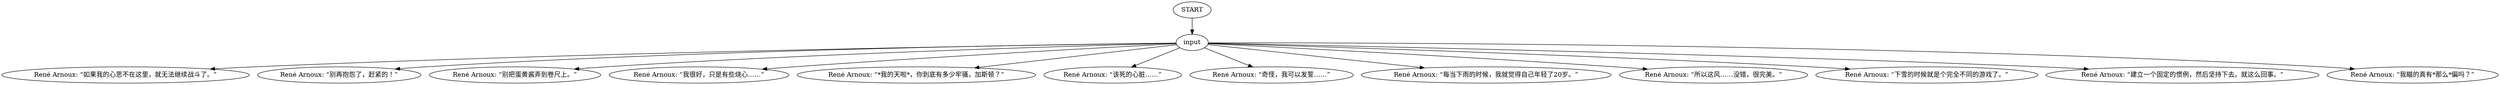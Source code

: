 # PLAZA / RENE barks
# Playing pétanque.
# ==================================================
digraph G {
	  0 [label="START"];
	  1 [label="input"];
	  2 [label="René Arnoux: “如果我的心思不在这里，就无法继续战斗了。”"];
	  3 [label="René Arnoux: “别再抱怨了，赶紧的！”"];
	  4 [label="René Arnoux: “别把蛋黄酱弄到卷尺上。”"];
	  5 [label="René Arnoux: “我很好，只是有些烧心……”"];
	  6 [label="René Arnoux: “*我的天啦*，你到底有多少牢骚，加斯顿？”"];
	  7 [label="René Arnoux: “该死的心脏……”"];
	  8 [label="René Arnoux: “奇怪，我可以发誓……”"];
	  9 [label="René Arnoux: “每当下雨的时候，我就觉得自己年轻了20岁。”"];
	  10 [label="René Arnoux: “所以这风……没错，很完美。”"];
	  11 [label="René Arnoux: “下雪的时候就是个完全不同的游戏了。”"];
	  12 [label="René Arnoux: “建立一个固定的惯例，然后坚持下去。就这么回事。”"];
	  14 [label="René Arnoux: “我瞄的真有*那么*偏吗？”"];
	  0 -> 1
	  1 -> 2
	  1 -> 3
	  1 -> 4
	  1 -> 5
	  1 -> 6
	  1 -> 7
	  1 -> 8
	  1 -> 9
	  1 -> 10
	  1 -> 11
	  1 -> 12
	  1 -> 14
}

